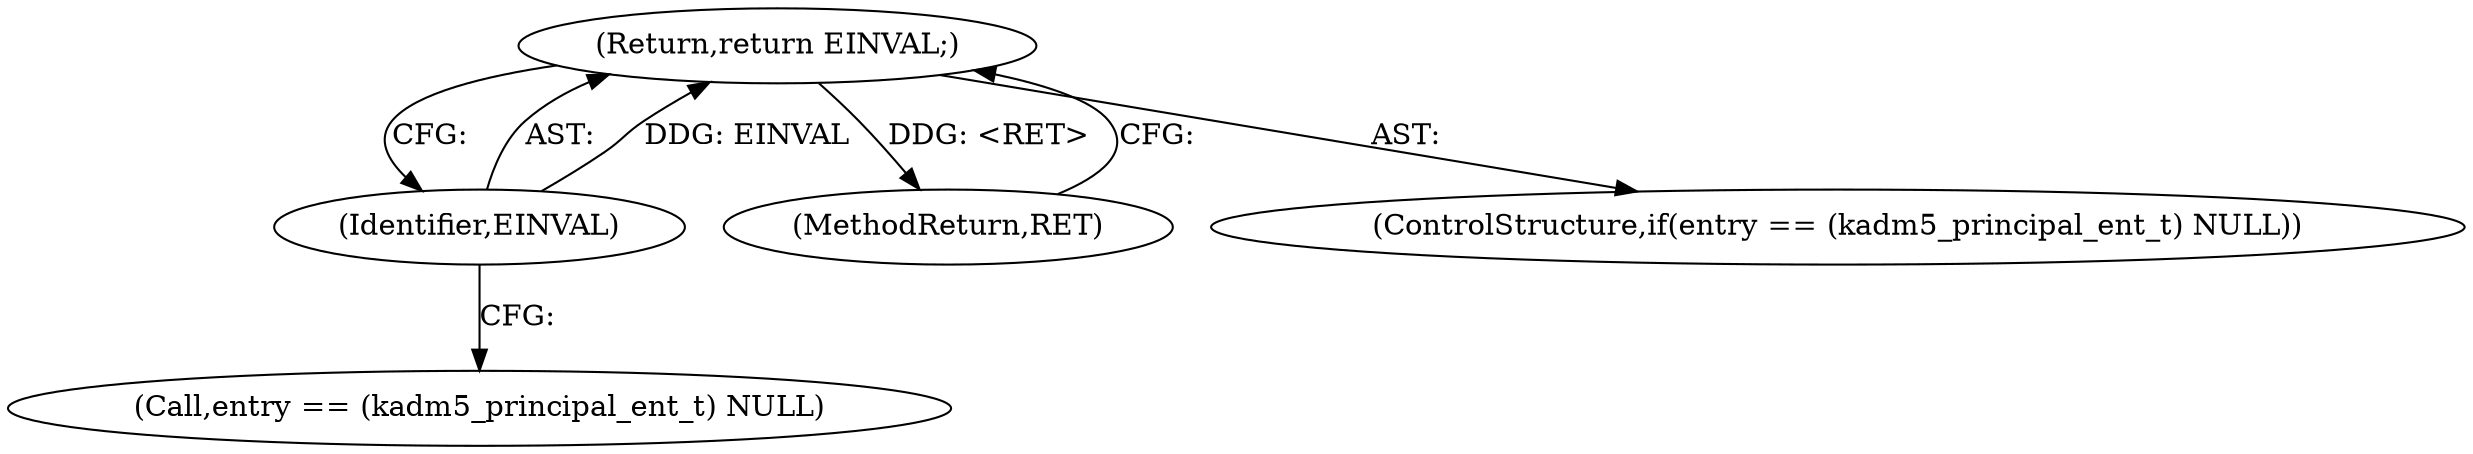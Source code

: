 digraph "1_krb5_b863de7fbf080b15e347a736fdda0a82d42f4f6b_0@del" {
"1000192" [label="(Return,return EINVAL;)"];
"1000193" [label="(Identifier,EINVAL)"];
"1000187" [label="(Call,entry == (kadm5_principal_ent_t) NULL)"];
"1000192" [label="(Return,return EINVAL;)"];
"1000545" [label="(MethodReturn,RET)"];
"1000193" [label="(Identifier,EINVAL)"];
"1000186" [label="(ControlStructure,if(entry == (kadm5_principal_ent_t) NULL))"];
"1000192" -> "1000186"  [label="AST: "];
"1000192" -> "1000193"  [label="CFG: "];
"1000193" -> "1000192"  [label="AST: "];
"1000545" -> "1000192"  [label="CFG: "];
"1000192" -> "1000545"  [label="DDG: <RET>"];
"1000193" -> "1000192"  [label="DDG: EINVAL"];
"1000193" -> "1000187"  [label="CFG: "];
}
